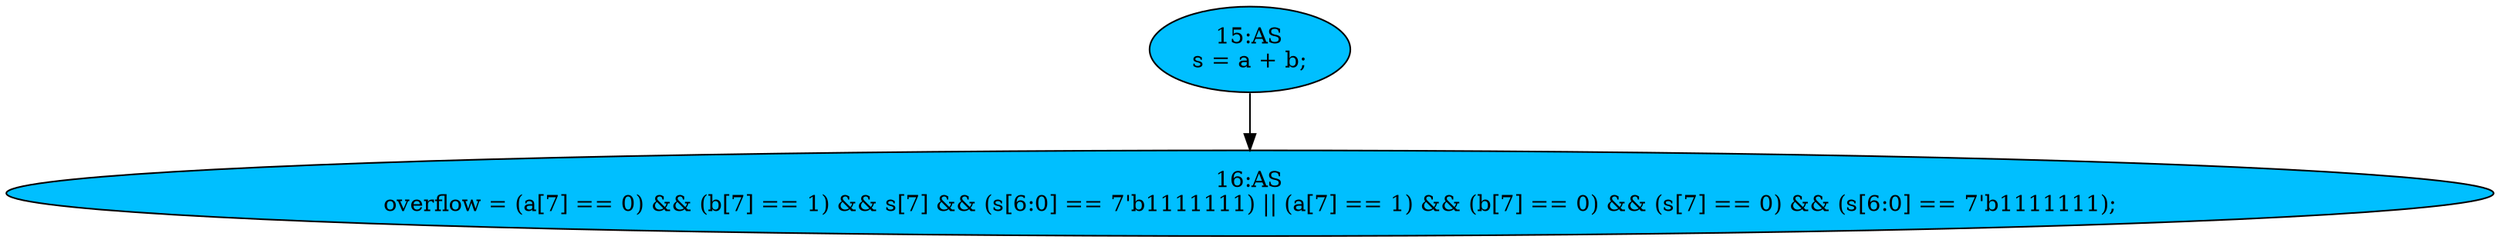strict digraph "compose( ,  )" {
	node [label="\N"];
	"16:AS"	[ast="<pyverilog.vparser.ast.Assign object at 0x7f45f7b3d650>",
		def_var="['overflow']",
		fillcolor=deepskyblue,
		label="16:AS
overflow = (a[7] == 0) && (b[7] == 1) && s[7] && (s[6:0] == 7'b1111111) || (a[7] == 1) && (b[7] == 0) && (s[7] == 0) && (s[\
6:0] == 7'b1111111);",
		statements="[]",
		style=filled,
		typ=Assign,
		use_var="['a', 'b', 's', 's', 'a', 'b', 's', 's']"];
	"15:AS"	[ast="<pyverilog.vparser.ast.Assign object at 0x7f45f7b37090>",
		def_var="['s']",
		fillcolor=deepskyblue,
		label="15:AS
s = a + b;",
		statements="[]",
		style=filled,
		typ=Assign,
		use_var="['a', 'b']"];
	"15:AS" -> "16:AS";
}
